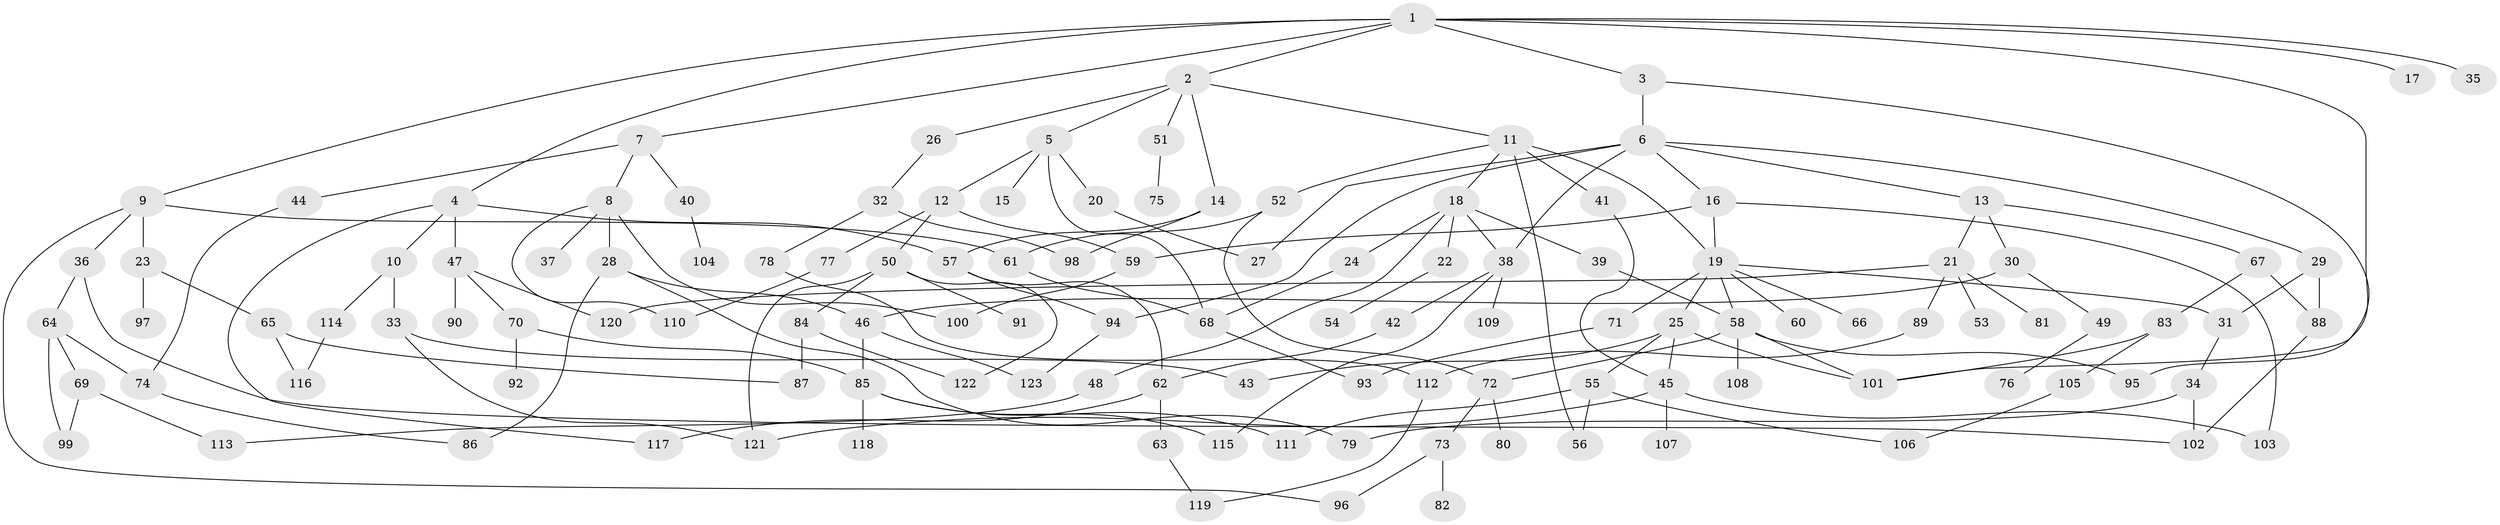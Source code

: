 // Generated by graph-tools (version 1.1) at 2025/10/02/27/25 16:10:53]
// undirected, 123 vertices, 171 edges
graph export_dot {
graph [start="1"]
  node [color=gray90,style=filled];
  1;
  2;
  3;
  4;
  5;
  6;
  7;
  8;
  9;
  10;
  11;
  12;
  13;
  14;
  15;
  16;
  17;
  18;
  19;
  20;
  21;
  22;
  23;
  24;
  25;
  26;
  27;
  28;
  29;
  30;
  31;
  32;
  33;
  34;
  35;
  36;
  37;
  38;
  39;
  40;
  41;
  42;
  43;
  44;
  45;
  46;
  47;
  48;
  49;
  50;
  51;
  52;
  53;
  54;
  55;
  56;
  57;
  58;
  59;
  60;
  61;
  62;
  63;
  64;
  65;
  66;
  67;
  68;
  69;
  70;
  71;
  72;
  73;
  74;
  75;
  76;
  77;
  78;
  79;
  80;
  81;
  82;
  83;
  84;
  85;
  86;
  87;
  88;
  89;
  90;
  91;
  92;
  93;
  94;
  95;
  96;
  97;
  98;
  99;
  100;
  101;
  102;
  103;
  104;
  105;
  106;
  107;
  108;
  109;
  110;
  111;
  112;
  113;
  114;
  115;
  116;
  117;
  118;
  119;
  120;
  121;
  122;
  123;
  1 -- 2;
  1 -- 3;
  1 -- 4;
  1 -- 7;
  1 -- 9;
  1 -- 17;
  1 -- 35;
  1 -- 101;
  2 -- 5;
  2 -- 11;
  2 -- 14;
  2 -- 26;
  2 -- 51;
  3 -- 6;
  3 -- 95;
  4 -- 10;
  4 -- 47;
  4 -- 57;
  4 -- 117;
  5 -- 12;
  5 -- 15;
  5 -- 20;
  5 -- 68;
  6 -- 13;
  6 -- 16;
  6 -- 27;
  6 -- 29;
  6 -- 94;
  6 -- 38;
  7 -- 8;
  7 -- 40;
  7 -- 44;
  8 -- 28;
  8 -- 37;
  8 -- 100;
  8 -- 110;
  9 -- 23;
  9 -- 36;
  9 -- 61;
  9 -- 96;
  10 -- 33;
  10 -- 114;
  11 -- 18;
  11 -- 19;
  11 -- 41;
  11 -- 52;
  11 -- 56;
  12 -- 50;
  12 -- 59;
  12 -- 77;
  13 -- 21;
  13 -- 30;
  13 -- 67;
  14 -- 98;
  14 -- 57;
  16 -- 103;
  16 -- 19;
  16 -- 59;
  18 -- 22;
  18 -- 24;
  18 -- 38;
  18 -- 39;
  18 -- 48;
  19 -- 25;
  19 -- 31;
  19 -- 58;
  19 -- 60;
  19 -- 66;
  19 -- 71;
  20 -- 27;
  21 -- 53;
  21 -- 81;
  21 -- 89;
  21 -- 120;
  22 -- 54;
  23 -- 65;
  23 -- 97;
  24 -- 68;
  25 -- 43;
  25 -- 55;
  25 -- 101;
  25 -- 45;
  26 -- 32;
  28 -- 79;
  28 -- 86;
  28 -- 46;
  29 -- 88;
  29 -- 31;
  30 -- 46;
  30 -- 49;
  31 -- 34;
  32 -- 78;
  32 -- 98;
  33 -- 43;
  33 -- 121;
  34 -- 79;
  34 -- 102;
  36 -- 64;
  36 -- 102;
  38 -- 42;
  38 -- 109;
  38 -- 115;
  39 -- 58;
  40 -- 104;
  41 -- 45;
  42 -- 62;
  44 -- 74;
  45 -- 107;
  45 -- 121;
  45 -- 103;
  46 -- 85;
  46 -- 123;
  47 -- 70;
  47 -- 90;
  47 -- 120;
  48 -- 113;
  49 -- 76;
  50 -- 84;
  50 -- 91;
  50 -- 121;
  50 -- 122;
  51 -- 75;
  52 -- 72;
  52 -- 61;
  55 -- 56;
  55 -- 106;
  55 -- 111;
  57 -- 62;
  57 -- 94;
  58 -- 95;
  58 -- 108;
  58 -- 72;
  58 -- 101;
  59 -- 100;
  61 -- 68;
  62 -- 63;
  62 -- 117;
  63 -- 119;
  64 -- 69;
  64 -- 74;
  64 -- 99;
  65 -- 87;
  65 -- 116;
  67 -- 83;
  67 -- 88;
  68 -- 93;
  69 -- 113;
  69 -- 99;
  70 -- 92;
  70 -- 85;
  71 -- 93;
  72 -- 73;
  72 -- 80;
  73 -- 82;
  73 -- 96;
  74 -- 86;
  77 -- 110;
  78 -- 112;
  83 -- 105;
  83 -- 101;
  84 -- 122;
  84 -- 87;
  85 -- 111;
  85 -- 115;
  85 -- 118;
  88 -- 102;
  89 -- 112;
  94 -- 123;
  105 -- 106;
  112 -- 119;
  114 -- 116;
}

